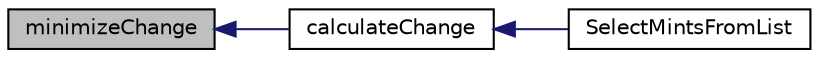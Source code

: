 digraph "minimizeChange"
{
  edge [fontname="Helvetica",fontsize="10",labelfontname="Helvetica",labelfontsize="10"];
  node [fontname="Helvetica",fontsize="10",shape=record];
  rankdir="LR";
  Node66 [label="minimizeChange",height=0.2,width=0.4,color="black", fillcolor="grey75", style="filled", fontcolor="black"];
  Node66 -> Node67 [dir="back",color="midnightblue",fontsize="10",style="solid",fontname="Helvetica"];
  Node67 [label="calculateChange",height=0.2,width=0.4,color="black", fillcolor="white", style="filled",URL="$denomination__functions_8h.html#ad63ca223f7f06fc93de604662d54d7fd"];
  Node67 -> Node68 [dir="back",color="midnightblue",fontsize="10",style="solid",fontname="Helvetica"];
  Node68 [label="SelectMintsFromList",height=0.2,width=0.4,color="black", fillcolor="white", style="filled",URL="$denomination__functions_8h.html#a76403a7bb4c60f165d5925ed643a67a7"];
}
